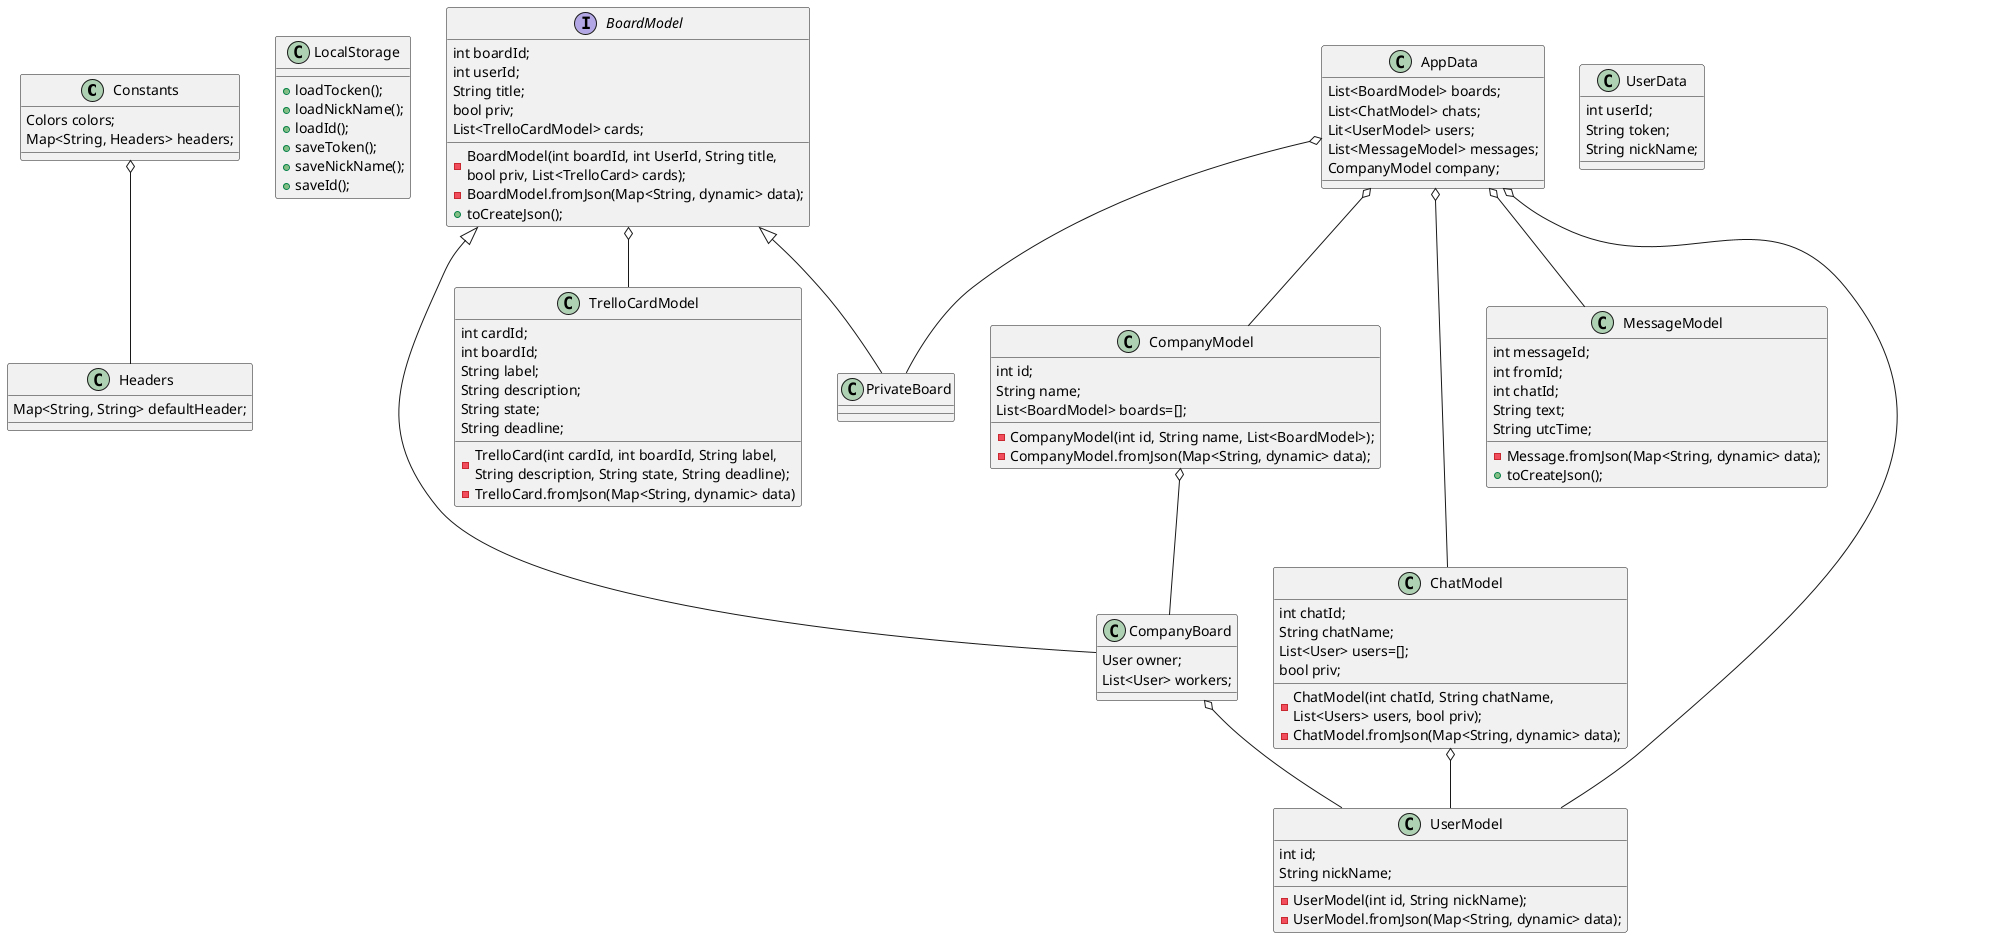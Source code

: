 @startuml
'https://plantuml.com/class-diagram

class Constants
{
    Colors colors;
    Map<String, Headers> headers;
}

class Headers
{
    Map<String, String> defaultHeader;
}

class LocalStorage
{
    +loadTocken();
    +loadNickName();
    +loadId();
    +saveToken();
    +saveNickName();
    +saveId();
}

interface BoardModel
{
    int boardId;
    int userId;
    String title;
    bool priv;
    List<TrelloCardModel> cards;
    -BoardModel(int boardId, int UserId, String title,\nbool priv, List<TrelloCard> cards);
    -BoardModel.fromJson(Map<String, dynamic> data);
    +toCreateJson();
}
class CompanyBoard extends BoardModel
{
    User owner;
    List<User> workers;
}
class PrivateBoard extends BoardModel
{

}
class ChatModel
{
  int chatId;
  String chatName;
  List<User> users=[];
  bool priv;
  -ChatModel(int chatId, String chatName,\nList<Users> users, bool priv);
  -ChatModel.fromJson(Map<String, dynamic> data);
}
class CompanyModel
{
    int id;
    String name;
    List<BoardModel> boards=[];
    -CompanyModel(int id, String name, List<BoardModel>);
    -CompanyModel.fromJson(Map<String, dynamic> data);
}
class MessageModel
{
    int messageId;
    int fromId;
    int chatId;
    String text;
    String utcTime;
    -Message.fromJson(Map<String, dynamic> data);
    +toCreateJson();
}
class TrelloCardModel
{
    int cardId;
    int boardId;
    String label;
    String description;
    String state;
    String deadline;
    -TrelloCard(int cardId, int boardId, String label,\nString description, String state, String deadline);
    -TrelloCard.fromJson(Map<String, dynamic> data)
}
class UserModel
{
    int id;
    String nickName;
    -UserModel(int id, String nickName);
    -UserModel.fromJson(Map<String, dynamic> data);
}
class AppData
{
    List<BoardModel> boards;
    List<ChatModel> chats;
    Lit<UserModel> users;
    List<MessageModel> messages;
    CompanyModel company;
}
class UserData
{
    int userId;
    String token;
    String nickName;
}
AppData o-- PrivateBoard
BoardModel o-- TrelloCardModel
AppData o-- MessageModel
AppData o-- ChatModel
AppData o-- UserModel
AppData o-- CompanyModel
CompanyModel o-- CompanyBoard
CompanyBoard o-- UserModel
ChatModel o-- UserModel
Constants o-- Headers
@enduml